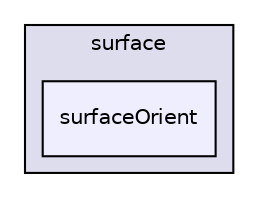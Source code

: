 digraph "applications/utilities/surface/surfaceOrient" {
  bgcolor=transparent;
  compound=true
  node [ fontsize="10", fontname="Helvetica"];
  edge [ labelfontsize="10", labelfontname="Helvetica"];
  subgraph clusterdir_f17de662d5fa06afbf0442aecb6ca0a0 {
    graph [ bgcolor="#ddddee", pencolor="black", label="surface" fontname="Helvetica", fontsize="10", URL="dir_f17de662d5fa06afbf0442aecb6ca0a0.html"]
  dir_fb3c40d5c43f6342c36bdfaedd3cf3bc [shape=box, label="surfaceOrient", style="filled", fillcolor="#eeeeff", pencolor="black", URL="dir_fb3c40d5c43f6342c36bdfaedd3cf3bc.html"];
  }
}
